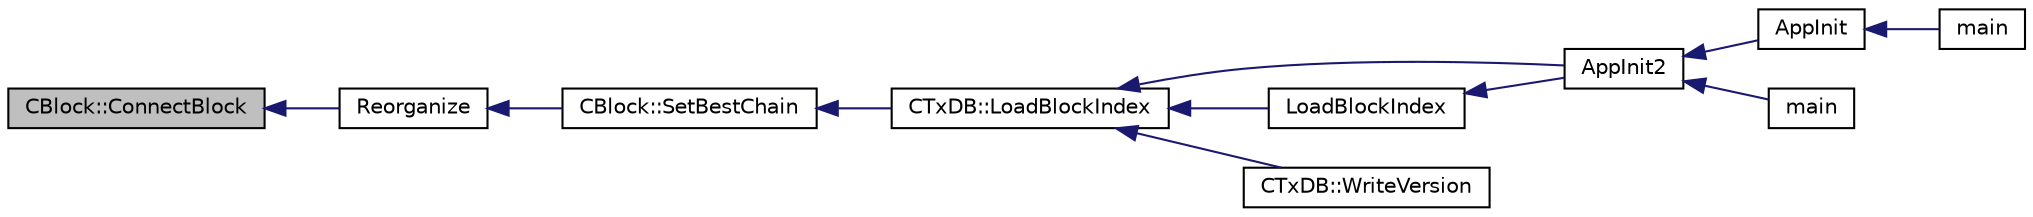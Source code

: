digraph "CBlock::ConnectBlock"
{
  edge [fontname="Helvetica",fontsize="10",labelfontname="Helvetica",labelfontsize="10"];
  node [fontname="Helvetica",fontsize="10",shape=record];
  rankdir="LR";
  Node495 [label="CBlock::ConnectBlock",height=0.2,width=0.4,color="black", fillcolor="grey75", style="filled", fontcolor="black"];
  Node495 -> Node496 [dir="back",color="midnightblue",fontsize="10",style="solid",fontname="Helvetica"];
  Node496 [label="Reorganize",height=0.2,width=0.4,color="black", fillcolor="white", style="filled",URL="$df/d0a/main_8cpp.html#ad8e09920f5a3ce2670c5efa26ef65227"];
  Node496 -> Node497 [dir="back",color="midnightblue",fontsize="10",style="solid",fontname="Helvetica"];
  Node497 [label="CBlock::SetBestChain",height=0.2,width=0.4,color="black", fillcolor="white", style="filled",URL="$d3/d51/class_c_block.html#a6e308b2d75d1cfc4a75eda36feb60ca1"];
  Node497 -> Node498 [dir="back",color="midnightblue",fontsize="10",style="solid",fontname="Helvetica"];
  Node498 [label="CTxDB::LoadBlockIndex",height=0.2,width=0.4,color="black", fillcolor="white", style="filled",URL="$d9/d8d/class_c_tx_d_b.html#abcb9df0821d996f811f6604b452a26a0"];
  Node498 -> Node499 [dir="back",color="midnightblue",fontsize="10",style="solid",fontname="Helvetica"];
  Node499 [label="AppInit2",height=0.2,width=0.4,color="black", fillcolor="white", style="filled",URL="$d8/dc0/init_8h.html#a1a4c1bfbf6ba1db77e988b89b9cadfd3",tooltip="Initialize ion. "];
  Node499 -> Node500 [dir="back",color="midnightblue",fontsize="10",style="solid",fontname="Helvetica"];
  Node500 [label="AppInit",height=0.2,width=0.4,color="black", fillcolor="white", style="filled",URL="$d4/d35/iond_8cpp.html#ac59316b767e6984e1285f0531275286b"];
  Node500 -> Node501 [dir="back",color="midnightblue",fontsize="10",style="solid",fontname="Helvetica"];
  Node501 [label="main",height=0.2,width=0.4,color="black", fillcolor="white", style="filled",URL="$d4/d35/iond_8cpp.html#a0ddf1224851353fc92bfbff6f499fa97"];
  Node499 -> Node502 [dir="back",color="midnightblue",fontsize="10",style="solid",fontname="Helvetica"];
  Node502 [label="main",height=0.2,width=0.4,color="black", fillcolor="white", style="filled",URL="$d5/d2d/ion_8cpp.html#a0ddf1224851353fc92bfbff6f499fa97"];
  Node498 -> Node503 [dir="back",color="midnightblue",fontsize="10",style="solid",fontname="Helvetica"];
  Node503 [label="LoadBlockIndex",height=0.2,width=0.4,color="black", fillcolor="white", style="filled",URL="$d4/dbf/main_8h.html#a367f303d34b8a5501ac4d77bebab578c"];
  Node503 -> Node499 [dir="back",color="midnightblue",fontsize="10",style="solid",fontname="Helvetica"];
  Node498 -> Node504 [dir="back",color="midnightblue",fontsize="10",style="solid",fontname="Helvetica"];
  Node504 [label="CTxDB::WriteVersion",height=0.2,width=0.4,color="black", fillcolor="white", style="filled",URL="$d9/d8d/class_c_tx_d_b.html#aa30dbf235b1c229896097e1eb1ea9520"];
}
